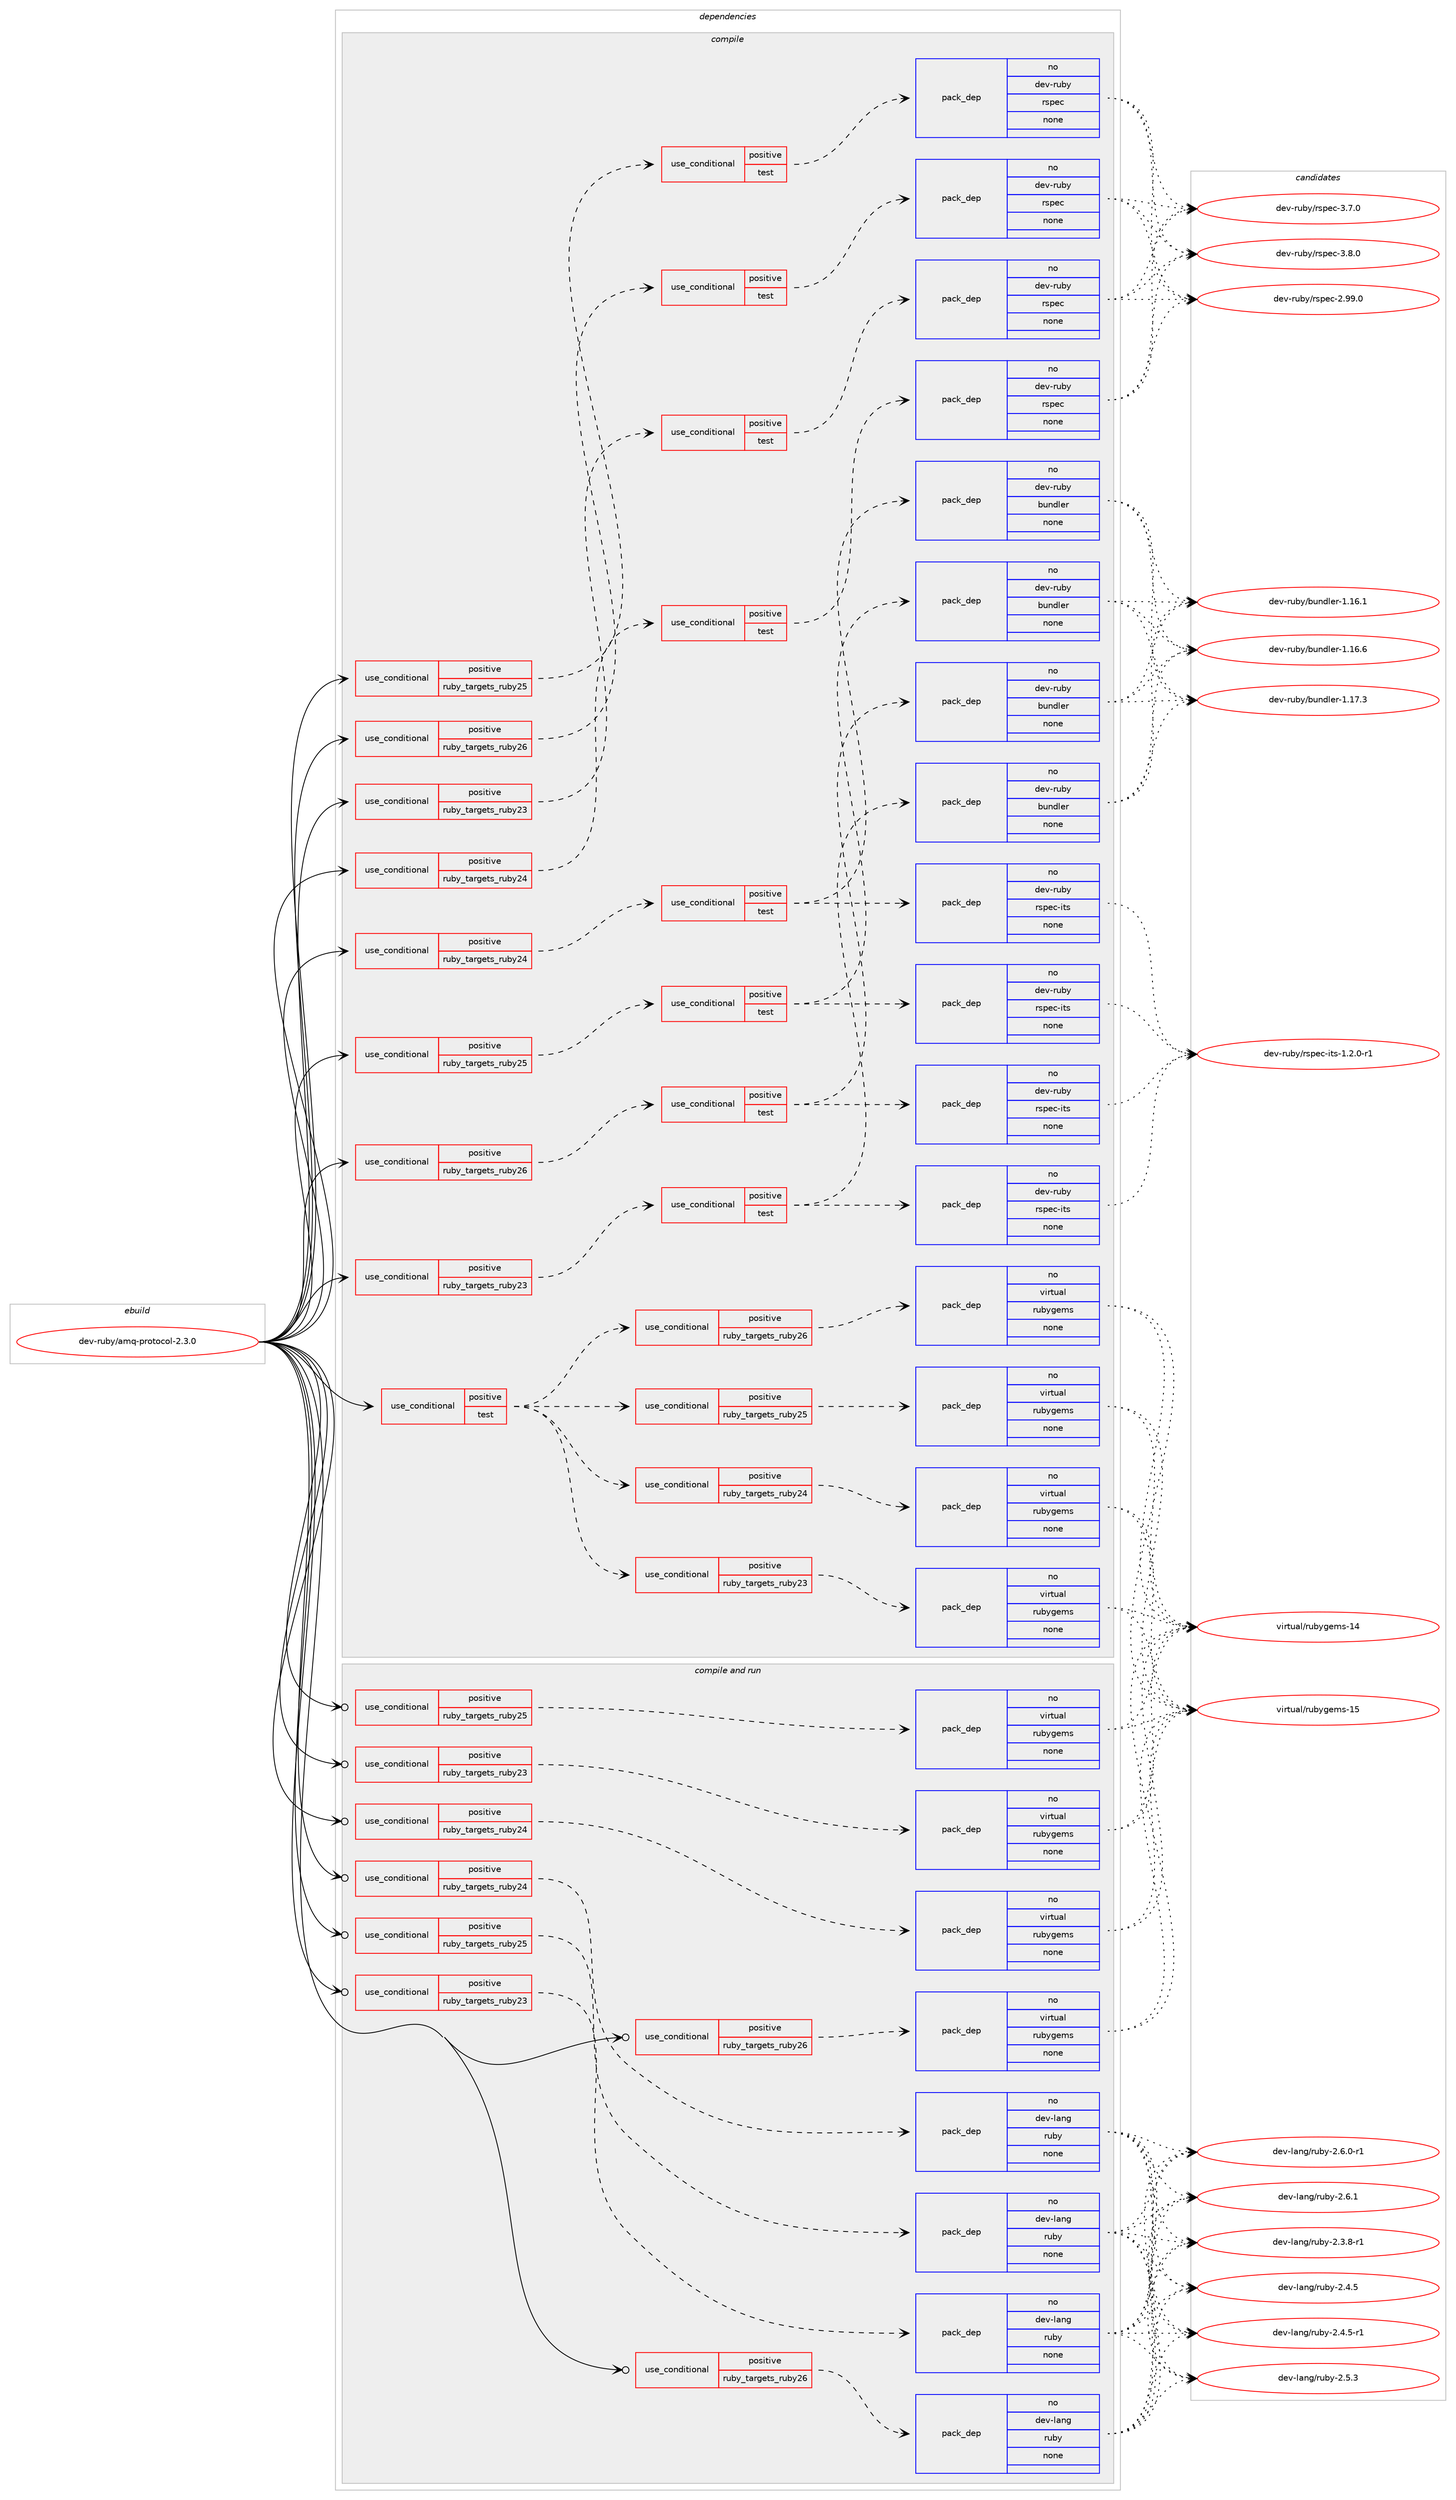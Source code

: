 digraph prolog {

# *************
# Graph options
# *************

newrank=true;
concentrate=true;
compound=true;
graph [rankdir=LR,fontname=Helvetica,fontsize=10,ranksep=1.5];#, ranksep=2.5, nodesep=0.2];
edge  [arrowhead=vee];
node  [fontname=Helvetica,fontsize=10];

# **********
# The ebuild
# **********

subgraph cluster_leftcol {
color=gray;
rank=same;
label=<<i>ebuild</i>>;
id [label="dev-ruby/amq-protocol-2.3.0", color=red, width=4, href="../dev-ruby/amq-protocol-2.3.0.svg"];
}

# ****************
# The dependencies
# ****************

subgraph cluster_midcol {
color=gray;
label=<<i>dependencies</i>>;
subgraph cluster_compile {
fillcolor="#eeeeee";
style=filled;
label=<<i>compile</i>>;
subgraph cond393280 {
dependency1480855 [label=<<TABLE BORDER="0" CELLBORDER="1" CELLSPACING="0" CELLPADDING="4"><TR><TD ROWSPAN="3" CELLPADDING="10">use_conditional</TD></TR><TR><TD>positive</TD></TR><TR><TD>ruby_targets_ruby23</TD></TR></TABLE>>, shape=none, color=red];
subgraph cond393281 {
dependency1480856 [label=<<TABLE BORDER="0" CELLBORDER="1" CELLSPACING="0" CELLPADDING="4"><TR><TD ROWSPAN="3" CELLPADDING="10">use_conditional</TD></TR><TR><TD>positive</TD></TR><TR><TD>test</TD></TR></TABLE>>, shape=none, color=red];
subgraph pack1064149 {
dependency1480857 [label=<<TABLE BORDER="0" CELLBORDER="1" CELLSPACING="0" CELLPADDING="4" WIDTH="220"><TR><TD ROWSPAN="6" CELLPADDING="30">pack_dep</TD></TR><TR><TD WIDTH="110">no</TD></TR><TR><TD>dev-ruby</TD></TR><TR><TD>bundler</TD></TR><TR><TD>none</TD></TR><TR><TD></TD></TR></TABLE>>, shape=none, color=blue];
}
dependency1480856:e -> dependency1480857:w [weight=20,style="dashed",arrowhead="vee"];
subgraph pack1064150 {
dependency1480858 [label=<<TABLE BORDER="0" CELLBORDER="1" CELLSPACING="0" CELLPADDING="4" WIDTH="220"><TR><TD ROWSPAN="6" CELLPADDING="30">pack_dep</TD></TR><TR><TD WIDTH="110">no</TD></TR><TR><TD>dev-ruby</TD></TR><TR><TD>rspec-its</TD></TR><TR><TD>none</TD></TR><TR><TD></TD></TR></TABLE>>, shape=none, color=blue];
}
dependency1480856:e -> dependency1480858:w [weight=20,style="dashed",arrowhead="vee"];
}
dependency1480855:e -> dependency1480856:w [weight=20,style="dashed",arrowhead="vee"];
}
id:e -> dependency1480855:w [weight=20,style="solid",arrowhead="vee"];
subgraph cond393282 {
dependency1480859 [label=<<TABLE BORDER="0" CELLBORDER="1" CELLSPACING="0" CELLPADDING="4"><TR><TD ROWSPAN="3" CELLPADDING="10">use_conditional</TD></TR><TR><TD>positive</TD></TR><TR><TD>ruby_targets_ruby23</TD></TR></TABLE>>, shape=none, color=red];
subgraph cond393283 {
dependency1480860 [label=<<TABLE BORDER="0" CELLBORDER="1" CELLSPACING="0" CELLPADDING="4"><TR><TD ROWSPAN="3" CELLPADDING="10">use_conditional</TD></TR><TR><TD>positive</TD></TR><TR><TD>test</TD></TR></TABLE>>, shape=none, color=red];
subgraph pack1064151 {
dependency1480861 [label=<<TABLE BORDER="0" CELLBORDER="1" CELLSPACING="0" CELLPADDING="4" WIDTH="220"><TR><TD ROWSPAN="6" CELLPADDING="30">pack_dep</TD></TR><TR><TD WIDTH="110">no</TD></TR><TR><TD>dev-ruby</TD></TR><TR><TD>rspec</TD></TR><TR><TD>none</TD></TR><TR><TD></TD></TR></TABLE>>, shape=none, color=blue];
}
dependency1480860:e -> dependency1480861:w [weight=20,style="dashed",arrowhead="vee"];
}
dependency1480859:e -> dependency1480860:w [weight=20,style="dashed",arrowhead="vee"];
}
id:e -> dependency1480859:w [weight=20,style="solid",arrowhead="vee"];
subgraph cond393284 {
dependency1480862 [label=<<TABLE BORDER="0" CELLBORDER="1" CELLSPACING="0" CELLPADDING="4"><TR><TD ROWSPAN="3" CELLPADDING="10">use_conditional</TD></TR><TR><TD>positive</TD></TR><TR><TD>ruby_targets_ruby24</TD></TR></TABLE>>, shape=none, color=red];
subgraph cond393285 {
dependency1480863 [label=<<TABLE BORDER="0" CELLBORDER="1" CELLSPACING="0" CELLPADDING="4"><TR><TD ROWSPAN="3" CELLPADDING="10">use_conditional</TD></TR><TR><TD>positive</TD></TR><TR><TD>test</TD></TR></TABLE>>, shape=none, color=red];
subgraph pack1064152 {
dependency1480864 [label=<<TABLE BORDER="0" CELLBORDER="1" CELLSPACING="0" CELLPADDING="4" WIDTH="220"><TR><TD ROWSPAN="6" CELLPADDING="30">pack_dep</TD></TR><TR><TD WIDTH="110">no</TD></TR><TR><TD>dev-ruby</TD></TR><TR><TD>bundler</TD></TR><TR><TD>none</TD></TR><TR><TD></TD></TR></TABLE>>, shape=none, color=blue];
}
dependency1480863:e -> dependency1480864:w [weight=20,style="dashed",arrowhead="vee"];
subgraph pack1064153 {
dependency1480865 [label=<<TABLE BORDER="0" CELLBORDER="1" CELLSPACING="0" CELLPADDING="4" WIDTH="220"><TR><TD ROWSPAN="6" CELLPADDING="30">pack_dep</TD></TR><TR><TD WIDTH="110">no</TD></TR><TR><TD>dev-ruby</TD></TR><TR><TD>rspec-its</TD></TR><TR><TD>none</TD></TR><TR><TD></TD></TR></TABLE>>, shape=none, color=blue];
}
dependency1480863:e -> dependency1480865:w [weight=20,style="dashed",arrowhead="vee"];
}
dependency1480862:e -> dependency1480863:w [weight=20,style="dashed",arrowhead="vee"];
}
id:e -> dependency1480862:w [weight=20,style="solid",arrowhead="vee"];
subgraph cond393286 {
dependency1480866 [label=<<TABLE BORDER="0" CELLBORDER="1" CELLSPACING="0" CELLPADDING="4"><TR><TD ROWSPAN="3" CELLPADDING="10">use_conditional</TD></TR><TR><TD>positive</TD></TR><TR><TD>ruby_targets_ruby24</TD></TR></TABLE>>, shape=none, color=red];
subgraph cond393287 {
dependency1480867 [label=<<TABLE BORDER="0" CELLBORDER="1" CELLSPACING="0" CELLPADDING="4"><TR><TD ROWSPAN="3" CELLPADDING="10">use_conditional</TD></TR><TR><TD>positive</TD></TR><TR><TD>test</TD></TR></TABLE>>, shape=none, color=red];
subgraph pack1064154 {
dependency1480868 [label=<<TABLE BORDER="0" CELLBORDER="1" CELLSPACING="0" CELLPADDING="4" WIDTH="220"><TR><TD ROWSPAN="6" CELLPADDING="30">pack_dep</TD></TR><TR><TD WIDTH="110">no</TD></TR><TR><TD>dev-ruby</TD></TR><TR><TD>rspec</TD></TR><TR><TD>none</TD></TR><TR><TD></TD></TR></TABLE>>, shape=none, color=blue];
}
dependency1480867:e -> dependency1480868:w [weight=20,style="dashed",arrowhead="vee"];
}
dependency1480866:e -> dependency1480867:w [weight=20,style="dashed",arrowhead="vee"];
}
id:e -> dependency1480866:w [weight=20,style="solid",arrowhead="vee"];
subgraph cond393288 {
dependency1480869 [label=<<TABLE BORDER="0" CELLBORDER="1" CELLSPACING="0" CELLPADDING="4"><TR><TD ROWSPAN="3" CELLPADDING="10">use_conditional</TD></TR><TR><TD>positive</TD></TR><TR><TD>ruby_targets_ruby25</TD></TR></TABLE>>, shape=none, color=red];
subgraph cond393289 {
dependency1480870 [label=<<TABLE BORDER="0" CELLBORDER="1" CELLSPACING="0" CELLPADDING="4"><TR><TD ROWSPAN="3" CELLPADDING="10">use_conditional</TD></TR><TR><TD>positive</TD></TR><TR><TD>test</TD></TR></TABLE>>, shape=none, color=red];
subgraph pack1064155 {
dependency1480871 [label=<<TABLE BORDER="0" CELLBORDER="1" CELLSPACING="0" CELLPADDING="4" WIDTH="220"><TR><TD ROWSPAN="6" CELLPADDING="30">pack_dep</TD></TR><TR><TD WIDTH="110">no</TD></TR><TR><TD>dev-ruby</TD></TR><TR><TD>bundler</TD></TR><TR><TD>none</TD></TR><TR><TD></TD></TR></TABLE>>, shape=none, color=blue];
}
dependency1480870:e -> dependency1480871:w [weight=20,style="dashed",arrowhead="vee"];
subgraph pack1064156 {
dependency1480872 [label=<<TABLE BORDER="0" CELLBORDER="1" CELLSPACING="0" CELLPADDING="4" WIDTH="220"><TR><TD ROWSPAN="6" CELLPADDING="30">pack_dep</TD></TR><TR><TD WIDTH="110">no</TD></TR><TR><TD>dev-ruby</TD></TR><TR><TD>rspec-its</TD></TR><TR><TD>none</TD></TR><TR><TD></TD></TR></TABLE>>, shape=none, color=blue];
}
dependency1480870:e -> dependency1480872:w [weight=20,style="dashed",arrowhead="vee"];
}
dependency1480869:e -> dependency1480870:w [weight=20,style="dashed",arrowhead="vee"];
}
id:e -> dependency1480869:w [weight=20,style="solid",arrowhead="vee"];
subgraph cond393290 {
dependency1480873 [label=<<TABLE BORDER="0" CELLBORDER="1" CELLSPACING="0" CELLPADDING="4"><TR><TD ROWSPAN="3" CELLPADDING="10">use_conditional</TD></TR><TR><TD>positive</TD></TR><TR><TD>ruby_targets_ruby25</TD></TR></TABLE>>, shape=none, color=red];
subgraph cond393291 {
dependency1480874 [label=<<TABLE BORDER="0" CELLBORDER="1" CELLSPACING="0" CELLPADDING="4"><TR><TD ROWSPAN="3" CELLPADDING="10">use_conditional</TD></TR><TR><TD>positive</TD></TR><TR><TD>test</TD></TR></TABLE>>, shape=none, color=red];
subgraph pack1064157 {
dependency1480875 [label=<<TABLE BORDER="0" CELLBORDER="1" CELLSPACING="0" CELLPADDING="4" WIDTH="220"><TR><TD ROWSPAN="6" CELLPADDING="30">pack_dep</TD></TR><TR><TD WIDTH="110">no</TD></TR><TR><TD>dev-ruby</TD></TR><TR><TD>rspec</TD></TR><TR><TD>none</TD></TR><TR><TD></TD></TR></TABLE>>, shape=none, color=blue];
}
dependency1480874:e -> dependency1480875:w [weight=20,style="dashed",arrowhead="vee"];
}
dependency1480873:e -> dependency1480874:w [weight=20,style="dashed",arrowhead="vee"];
}
id:e -> dependency1480873:w [weight=20,style="solid",arrowhead="vee"];
subgraph cond393292 {
dependency1480876 [label=<<TABLE BORDER="0" CELLBORDER="1" CELLSPACING="0" CELLPADDING="4"><TR><TD ROWSPAN="3" CELLPADDING="10">use_conditional</TD></TR><TR><TD>positive</TD></TR><TR><TD>ruby_targets_ruby26</TD></TR></TABLE>>, shape=none, color=red];
subgraph cond393293 {
dependency1480877 [label=<<TABLE BORDER="0" CELLBORDER="1" CELLSPACING="0" CELLPADDING="4"><TR><TD ROWSPAN="3" CELLPADDING="10">use_conditional</TD></TR><TR><TD>positive</TD></TR><TR><TD>test</TD></TR></TABLE>>, shape=none, color=red];
subgraph pack1064158 {
dependency1480878 [label=<<TABLE BORDER="0" CELLBORDER="1" CELLSPACING="0" CELLPADDING="4" WIDTH="220"><TR><TD ROWSPAN="6" CELLPADDING="30">pack_dep</TD></TR><TR><TD WIDTH="110">no</TD></TR><TR><TD>dev-ruby</TD></TR><TR><TD>bundler</TD></TR><TR><TD>none</TD></TR><TR><TD></TD></TR></TABLE>>, shape=none, color=blue];
}
dependency1480877:e -> dependency1480878:w [weight=20,style="dashed",arrowhead="vee"];
subgraph pack1064159 {
dependency1480879 [label=<<TABLE BORDER="0" CELLBORDER="1" CELLSPACING="0" CELLPADDING="4" WIDTH="220"><TR><TD ROWSPAN="6" CELLPADDING="30">pack_dep</TD></TR><TR><TD WIDTH="110">no</TD></TR><TR><TD>dev-ruby</TD></TR><TR><TD>rspec-its</TD></TR><TR><TD>none</TD></TR><TR><TD></TD></TR></TABLE>>, shape=none, color=blue];
}
dependency1480877:e -> dependency1480879:w [weight=20,style="dashed",arrowhead="vee"];
}
dependency1480876:e -> dependency1480877:w [weight=20,style="dashed",arrowhead="vee"];
}
id:e -> dependency1480876:w [weight=20,style="solid",arrowhead="vee"];
subgraph cond393294 {
dependency1480880 [label=<<TABLE BORDER="0" CELLBORDER="1" CELLSPACING="0" CELLPADDING="4"><TR><TD ROWSPAN="3" CELLPADDING="10">use_conditional</TD></TR><TR><TD>positive</TD></TR><TR><TD>ruby_targets_ruby26</TD></TR></TABLE>>, shape=none, color=red];
subgraph cond393295 {
dependency1480881 [label=<<TABLE BORDER="0" CELLBORDER="1" CELLSPACING="0" CELLPADDING="4"><TR><TD ROWSPAN="3" CELLPADDING="10">use_conditional</TD></TR><TR><TD>positive</TD></TR><TR><TD>test</TD></TR></TABLE>>, shape=none, color=red];
subgraph pack1064160 {
dependency1480882 [label=<<TABLE BORDER="0" CELLBORDER="1" CELLSPACING="0" CELLPADDING="4" WIDTH="220"><TR><TD ROWSPAN="6" CELLPADDING="30">pack_dep</TD></TR><TR><TD WIDTH="110">no</TD></TR><TR><TD>dev-ruby</TD></TR><TR><TD>rspec</TD></TR><TR><TD>none</TD></TR><TR><TD></TD></TR></TABLE>>, shape=none, color=blue];
}
dependency1480881:e -> dependency1480882:w [weight=20,style="dashed",arrowhead="vee"];
}
dependency1480880:e -> dependency1480881:w [weight=20,style="dashed",arrowhead="vee"];
}
id:e -> dependency1480880:w [weight=20,style="solid",arrowhead="vee"];
subgraph cond393296 {
dependency1480883 [label=<<TABLE BORDER="0" CELLBORDER="1" CELLSPACING="0" CELLPADDING="4"><TR><TD ROWSPAN="3" CELLPADDING="10">use_conditional</TD></TR><TR><TD>positive</TD></TR><TR><TD>test</TD></TR></TABLE>>, shape=none, color=red];
subgraph cond393297 {
dependency1480884 [label=<<TABLE BORDER="0" CELLBORDER="1" CELLSPACING="0" CELLPADDING="4"><TR><TD ROWSPAN="3" CELLPADDING="10">use_conditional</TD></TR><TR><TD>positive</TD></TR><TR><TD>ruby_targets_ruby23</TD></TR></TABLE>>, shape=none, color=red];
subgraph pack1064161 {
dependency1480885 [label=<<TABLE BORDER="0" CELLBORDER="1" CELLSPACING="0" CELLPADDING="4" WIDTH="220"><TR><TD ROWSPAN="6" CELLPADDING="30">pack_dep</TD></TR><TR><TD WIDTH="110">no</TD></TR><TR><TD>virtual</TD></TR><TR><TD>rubygems</TD></TR><TR><TD>none</TD></TR><TR><TD></TD></TR></TABLE>>, shape=none, color=blue];
}
dependency1480884:e -> dependency1480885:w [weight=20,style="dashed",arrowhead="vee"];
}
dependency1480883:e -> dependency1480884:w [weight=20,style="dashed",arrowhead="vee"];
subgraph cond393298 {
dependency1480886 [label=<<TABLE BORDER="0" CELLBORDER="1" CELLSPACING="0" CELLPADDING="4"><TR><TD ROWSPAN="3" CELLPADDING="10">use_conditional</TD></TR><TR><TD>positive</TD></TR><TR><TD>ruby_targets_ruby24</TD></TR></TABLE>>, shape=none, color=red];
subgraph pack1064162 {
dependency1480887 [label=<<TABLE BORDER="0" CELLBORDER="1" CELLSPACING="0" CELLPADDING="4" WIDTH="220"><TR><TD ROWSPAN="6" CELLPADDING="30">pack_dep</TD></TR><TR><TD WIDTH="110">no</TD></TR><TR><TD>virtual</TD></TR><TR><TD>rubygems</TD></TR><TR><TD>none</TD></TR><TR><TD></TD></TR></TABLE>>, shape=none, color=blue];
}
dependency1480886:e -> dependency1480887:w [weight=20,style="dashed",arrowhead="vee"];
}
dependency1480883:e -> dependency1480886:w [weight=20,style="dashed",arrowhead="vee"];
subgraph cond393299 {
dependency1480888 [label=<<TABLE BORDER="0" CELLBORDER="1" CELLSPACING="0" CELLPADDING="4"><TR><TD ROWSPAN="3" CELLPADDING="10">use_conditional</TD></TR><TR><TD>positive</TD></TR><TR><TD>ruby_targets_ruby25</TD></TR></TABLE>>, shape=none, color=red];
subgraph pack1064163 {
dependency1480889 [label=<<TABLE BORDER="0" CELLBORDER="1" CELLSPACING="0" CELLPADDING="4" WIDTH="220"><TR><TD ROWSPAN="6" CELLPADDING="30">pack_dep</TD></TR><TR><TD WIDTH="110">no</TD></TR><TR><TD>virtual</TD></TR><TR><TD>rubygems</TD></TR><TR><TD>none</TD></TR><TR><TD></TD></TR></TABLE>>, shape=none, color=blue];
}
dependency1480888:e -> dependency1480889:w [weight=20,style="dashed",arrowhead="vee"];
}
dependency1480883:e -> dependency1480888:w [weight=20,style="dashed",arrowhead="vee"];
subgraph cond393300 {
dependency1480890 [label=<<TABLE BORDER="0" CELLBORDER="1" CELLSPACING="0" CELLPADDING="4"><TR><TD ROWSPAN="3" CELLPADDING="10">use_conditional</TD></TR><TR><TD>positive</TD></TR><TR><TD>ruby_targets_ruby26</TD></TR></TABLE>>, shape=none, color=red];
subgraph pack1064164 {
dependency1480891 [label=<<TABLE BORDER="0" CELLBORDER="1" CELLSPACING="0" CELLPADDING="4" WIDTH="220"><TR><TD ROWSPAN="6" CELLPADDING="30">pack_dep</TD></TR><TR><TD WIDTH="110">no</TD></TR><TR><TD>virtual</TD></TR><TR><TD>rubygems</TD></TR><TR><TD>none</TD></TR><TR><TD></TD></TR></TABLE>>, shape=none, color=blue];
}
dependency1480890:e -> dependency1480891:w [weight=20,style="dashed",arrowhead="vee"];
}
dependency1480883:e -> dependency1480890:w [weight=20,style="dashed",arrowhead="vee"];
}
id:e -> dependency1480883:w [weight=20,style="solid",arrowhead="vee"];
}
subgraph cluster_compileandrun {
fillcolor="#eeeeee";
style=filled;
label=<<i>compile and run</i>>;
subgraph cond393301 {
dependency1480892 [label=<<TABLE BORDER="0" CELLBORDER="1" CELLSPACING="0" CELLPADDING="4"><TR><TD ROWSPAN="3" CELLPADDING="10">use_conditional</TD></TR><TR><TD>positive</TD></TR><TR><TD>ruby_targets_ruby23</TD></TR></TABLE>>, shape=none, color=red];
subgraph pack1064165 {
dependency1480893 [label=<<TABLE BORDER="0" CELLBORDER="1" CELLSPACING="0" CELLPADDING="4" WIDTH="220"><TR><TD ROWSPAN="6" CELLPADDING="30">pack_dep</TD></TR><TR><TD WIDTH="110">no</TD></TR><TR><TD>dev-lang</TD></TR><TR><TD>ruby</TD></TR><TR><TD>none</TD></TR><TR><TD></TD></TR></TABLE>>, shape=none, color=blue];
}
dependency1480892:e -> dependency1480893:w [weight=20,style="dashed",arrowhead="vee"];
}
id:e -> dependency1480892:w [weight=20,style="solid",arrowhead="odotvee"];
subgraph cond393302 {
dependency1480894 [label=<<TABLE BORDER="0" CELLBORDER="1" CELLSPACING="0" CELLPADDING="4"><TR><TD ROWSPAN="3" CELLPADDING="10">use_conditional</TD></TR><TR><TD>positive</TD></TR><TR><TD>ruby_targets_ruby23</TD></TR></TABLE>>, shape=none, color=red];
subgraph pack1064166 {
dependency1480895 [label=<<TABLE BORDER="0" CELLBORDER="1" CELLSPACING="0" CELLPADDING="4" WIDTH="220"><TR><TD ROWSPAN="6" CELLPADDING="30">pack_dep</TD></TR><TR><TD WIDTH="110">no</TD></TR><TR><TD>virtual</TD></TR><TR><TD>rubygems</TD></TR><TR><TD>none</TD></TR><TR><TD></TD></TR></TABLE>>, shape=none, color=blue];
}
dependency1480894:e -> dependency1480895:w [weight=20,style="dashed",arrowhead="vee"];
}
id:e -> dependency1480894:w [weight=20,style="solid",arrowhead="odotvee"];
subgraph cond393303 {
dependency1480896 [label=<<TABLE BORDER="0" CELLBORDER="1" CELLSPACING="0" CELLPADDING="4"><TR><TD ROWSPAN="3" CELLPADDING="10">use_conditional</TD></TR><TR><TD>positive</TD></TR><TR><TD>ruby_targets_ruby24</TD></TR></TABLE>>, shape=none, color=red];
subgraph pack1064167 {
dependency1480897 [label=<<TABLE BORDER="0" CELLBORDER="1" CELLSPACING="0" CELLPADDING="4" WIDTH="220"><TR><TD ROWSPAN="6" CELLPADDING="30">pack_dep</TD></TR><TR><TD WIDTH="110">no</TD></TR><TR><TD>dev-lang</TD></TR><TR><TD>ruby</TD></TR><TR><TD>none</TD></TR><TR><TD></TD></TR></TABLE>>, shape=none, color=blue];
}
dependency1480896:e -> dependency1480897:w [weight=20,style="dashed",arrowhead="vee"];
}
id:e -> dependency1480896:w [weight=20,style="solid",arrowhead="odotvee"];
subgraph cond393304 {
dependency1480898 [label=<<TABLE BORDER="0" CELLBORDER="1" CELLSPACING="0" CELLPADDING="4"><TR><TD ROWSPAN="3" CELLPADDING="10">use_conditional</TD></TR><TR><TD>positive</TD></TR><TR><TD>ruby_targets_ruby24</TD></TR></TABLE>>, shape=none, color=red];
subgraph pack1064168 {
dependency1480899 [label=<<TABLE BORDER="0" CELLBORDER="1" CELLSPACING="0" CELLPADDING="4" WIDTH="220"><TR><TD ROWSPAN="6" CELLPADDING="30">pack_dep</TD></TR><TR><TD WIDTH="110">no</TD></TR><TR><TD>virtual</TD></TR><TR><TD>rubygems</TD></TR><TR><TD>none</TD></TR><TR><TD></TD></TR></TABLE>>, shape=none, color=blue];
}
dependency1480898:e -> dependency1480899:w [weight=20,style="dashed",arrowhead="vee"];
}
id:e -> dependency1480898:w [weight=20,style="solid",arrowhead="odotvee"];
subgraph cond393305 {
dependency1480900 [label=<<TABLE BORDER="0" CELLBORDER="1" CELLSPACING="0" CELLPADDING="4"><TR><TD ROWSPAN="3" CELLPADDING="10">use_conditional</TD></TR><TR><TD>positive</TD></TR><TR><TD>ruby_targets_ruby25</TD></TR></TABLE>>, shape=none, color=red];
subgraph pack1064169 {
dependency1480901 [label=<<TABLE BORDER="0" CELLBORDER="1" CELLSPACING="0" CELLPADDING="4" WIDTH="220"><TR><TD ROWSPAN="6" CELLPADDING="30">pack_dep</TD></TR><TR><TD WIDTH="110">no</TD></TR><TR><TD>dev-lang</TD></TR><TR><TD>ruby</TD></TR><TR><TD>none</TD></TR><TR><TD></TD></TR></TABLE>>, shape=none, color=blue];
}
dependency1480900:e -> dependency1480901:w [weight=20,style="dashed",arrowhead="vee"];
}
id:e -> dependency1480900:w [weight=20,style="solid",arrowhead="odotvee"];
subgraph cond393306 {
dependency1480902 [label=<<TABLE BORDER="0" CELLBORDER="1" CELLSPACING="0" CELLPADDING="4"><TR><TD ROWSPAN="3" CELLPADDING="10">use_conditional</TD></TR><TR><TD>positive</TD></TR><TR><TD>ruby_targets_ruby25</TD></TR></TABLE>>, shape=none, color=red];
subgraph pack1064170 {
dependency1480903 [label=<<TABLE BORDER="0" CELLBORDER="1" CELLSPACING="0" CELLPADDING="4" WIDTH="220"><TR><TD ROWSPAN="6" CELLPADDING="30">pack_dep</TD></TR><TR><TD WIDTH="110">no</TD></TR><TR><TD>virtual</TD></TR><TR><TD>rubygems</TD></TR><TR><TD>none</TD></TR><TR><TD></TD></TR></TABLE>>, shape=none, color=blue];
}
dependency1480902:e -> dependency1480903:w [weight=20,style="dashed",arrowhead="vee"];
}
id:e -> dependency1480902:w [weight=20,style="solid",arrowhead="odotvee"];
subgraph cond393307 {
dependency1480904 [label=<<TABLE BORDER="0" CELLBORDER="1" CELLSPACING="0" CELLPADDING="4"><TR><TD ROWSPAN="3" CELLPADDING="10">use_conditional</TD></TR><TR><TD>positive</TD></TR><TR><TD>ruby_targets_ruby26</TD></TR></TABLE>>, shape=none, color=red];
subgraph pack1064171 {
dependency1480905 [label=<<TABLE BORDER="0" CELLBORDER="1" CELLSPACING="0" CELLPADDING="4" WIDTH="220"><TR><TD ROWSPAN="6" CELLPADDING="30">pack_dep</TD></TR><TR><TD WIDTH="110">no</TD></TR><TR><TD>dev-lang</TD></TR><TR><TD>ruby</TD></TR><TR><TD>none</TD></TR><TR><TD></TD></TR></TABLE>>, shape=none, color=blue];
}
dependency1480904:e -> dependency1480905:w [weight=20,style="dashed",arrowhead="vee"];
}
id:e -> dependency1480904:w [weight=20,style="solid",arrowhead="odotvee"];
subgraph cond393308 {
dependency1480906 [label=<<TABLE BORDER="0" CELLBORDER="1" CELLSPACING="0" CELLPADDING="4"><TR><TD ROWSPAN="3" CELLPADDING="10">use_conditional</TD></TR><TR><TD>positive</TD></TR><TR><TD>ruby_targets_ruby26</TD></TR></TABLE>>, shape=none, color=red];
subgraph pack1064172 {
dependency1480907 [label=<<TABLE BORDER="0" CELLBORDER="1" CELLSPACING="0" CELLPADDING="4" WIDTH="220"><TR><TD ROWSPAN="6" CELLPADDING="30">pack_dep</TD></TR><TR><TD WIDTH="110">no</TD></TR><TR><TD>virtual</TD></TR><TR><TD>rubygems</TD></TR><TR><TD>none</TD></TR><TR><TD></TD></TR></TABLE>>, shape=none, color=blue];
}
dependency1480906:e -> dependency1480907:w [weight=20,style="dashed",arrowhead="vee"];
}
id:e -> dependency1480906:w [weight=20,style="solid",arrowhead="odotvee"];
}
subgraph cluster_run {
fillcolor="#eeeeee";
style=filled;
label=<<i>run</i>>;
}
}

# **************
# The candidates
# **************

subgraph cluster_choices {
rank=same;
color=gray;
label=<<i>candidates</i>>;

subgraph choice1064149 {
color=black;
nodesep=1;
choice1001011184511411798121479811711010010810111445494649544649 [label="dev-ruby/bundler-1.16.1", color=red, width=4,href="../dev-ruby/bundler-1.16.1.svg"];
choice1001011184511411798121479811711010010810111445494649544654 [label="dev-ruby/bundler-1.16.6", color=red, width=4,href="../dev-ruby/bundler-1.16.6.svg"];
choice1001011184511411798121479811711010010810111445494649554651 [label="dev-ruby/bundler-1.17.3", color=red, width=4,href="../dev-ruby/bundler-1.17.3.svg"];
dependency1480857:e -> choice1001011184511411798121479811711010010810111445494649544649:w [style=dotted,weight="100"];
dependency1480857:e -> choice1001011184511411798121479811711010010810111445494649544654:w [style=dotted,weight="100"];
dependency1480857:e -> choice1001011184511411798121479811711010010810111445494649554651:w [style=dotted,weight="100"];
}
subgraph choice1064150 {
color=black;
nodesep=1;
choice10010111845114117981214711411511210199451051161154549465046484511449 [label="dev-ruby/rspec-its-1.2.0-r1", color=red, width=4,href="../dev-ruby/rspec-its-1.2.0-r1.svg"];
dependency1480858:e -> choice10010111845114117981214711411511210199451051161154549465046484511449:w [style=dotted,weight="100"];
}
subgraph choice1064151 {
color=black;
nodesep=1;
choice1001011184511411798121471141151121019945504657574648 [label="dev-ruby/rspec-2.99.0", color=red, width=4,href="../dev-ruby/rspec-2.99.0.svg"];
choice10010111845114117981214711411511210199455146554648 [label="dev-ruby/rspec-3.7.0", color=red, width=4,href="../dev-ruby/rspec-3.7.0.svg"];
choice10010111845114117981214711411511210199455146564648 [label="dev-ruby/rspec-3.8.0", color=red, width=4,href="../dev-ruby/rspec-3.8.0.svg"];
dependency1480861:e -> choice1001011184511411798121471141151121019945504657574648:w [style=dotted,weight="100"];
dependency1480861:e -> choice10010111845114117981214711411511210199455146554648:w [style=dotted,weight="100"];
dependency1480861:e -> choice10010111845114117981214711411511210199455146564648:w [style=dotted,weight="100"];
}
subgraph choice1064152 {
color=black;
nodesep=1;
choice1001011184511411798121479811711010010810111445494649544649 [label="dev-ruby/bundler-1.16.1", color=red, width=4,href="../dev-ruby/bundler-1.16.1.svg"];
choice1001011184511411798121479811711010010810111445494649544654 [label="dev-ruby/bundler-1.16.6", color=red, width=4,href="../dev-ruby/bundler-1.16.6.svg"];
choice1001011184511411798121479811711010010810111445494649554651 [label="dev-ruby/bundler-1.17.3", color=red, width=4,href="../dev-ruby/bundler-1.17.3.svg"];
dependency1480864:e -> choice1001011184511411798121479811711010010810111445494649544649:w [style=dotted,weight="100"];
dependency1480864:e -> choice1001011184511411798121479811711010010810111445494649544654:w [style=dotted,weight="100"];
dependency1480864:e -> choice1001011184511411798121479811711010010810111445494649554651:w [style=dotted,weight="100"];
}
subgraph choice1064153 {
color=black;
nodesep=1;
choice10010111845114117981214711411511210199451051161154549465046484511449 [label="dev-ruby/rspec-its-1.2.0-r1", color=red, width=4,href="../dev-ruby/rspec-its-1.2.0-r1.svg"];
dependency1480865:e -> choice10010111845114117981214711411511210199451051161154549465046484511449:w [style=dotted,weight="100"];
}
subgraph choice1064154 {
color=black;
nodesep=1;
choice1001011184511411798121471141151121019945504657574648 [label="dev-ruby/rspec-2.99.0", color=red, width=4,href="../dev-ruby/rspec-2.99.0.svg"];
choice10010111845114117981214711411511210199455146554648 [label="dev-ruby/rspec-3.7.0", color=red, width=4,href="../dev-ruby/rspec-3.7.0.svg"];
choice10010111845114117981214711411511210199455146564648 [label="dev-ruby/rspec-3.8.0", color=red, width=4,href="../dev-ruby/rspec-3.8.0.svg"];
dependency1480868:e -> choice1001011184511411798121471141151121019945504657574648:w [style=dotted,weight="100"];
dependency1480868:e -> choice10010111845114117981214711411511210199455146554648:w [style=dotted,weight="100"];
dependency1480868:e -> choice10010111845114117981214711411511210199455146564648:w [style=dotted,weight="100"];
}
subgraph choice1064155 {
color=black;
nodesep=1;
choice1001011184511411798121479811711010010810111445494649544649 [label="dev-ruby/bundler-1.16.1", color=red, width=4,href="../dev-ruby/bundler-1.16.1.svg"];
choice1001011184511411798121479811711010010810111445494649544654 [label="dev-ruby/bundler-1.16.6", color=red, width=4,href="../dev-ruby/bundler-1.16.6.svg"];
choice1001011184511411798121479811711010010810111445494649554651 [label="dev-ruby/bundler-1.17.3", color=red, width=4,href="../dev-ruby/bundler-1.17.3.svg"];
dependency1480871:e -> choice1001011184511411798121479811711010010810111445494649544649:w [style=dotted,weight="100"];
dependency1480871:e -> choice1001011184511411798121479811711010010810111445494649544654:w [style=dotted,weight="100"];
dependency1480871:e -> choice1001011184511411798121479811711010010810111445494649554651:w [style=dotted,weight="100"];
}
subgraph choice1064156 {
color=black;
nodesep=1;
choice10010111845114117981214711411511210199451051161154549465046484511449 [label="dev-ruby/rspec-its-1.2.0-r1", color=red, width=4,href="../dev-ruby/rspec-its-1.2.0-r1.svg"];
dependency1480872:e -> choice10010111845114117981214711411511210199451051161154549465046484511449:w [style=dotted,weight="100"];
}
subgraph choice1064157 {
color=black;
nodesep=1;
choice1001011184511411798121471141151121019945504657574648 [label="dev-ruby/rspec-2.99.0", color=red, width=4,href="../dev-ruby/rspec-2.99.0.svg"];
choice10010111845114117981214711411511210199455146554648 [label="dev-ruby/rspec-3.7.0", color=red, width=4,href="../dev-ruby/rspec-3.7.0.svg"];
choice10010111845114117981214711411511210199455146564648 [label="dev-ruby/rspec-3.8.0", color=red, width=4,href="../dev-ruby/rspec-3.8.0.svg"];
dependency1480875:e -> choice1001011184511411798121471141151121019945504657574648:w [style=dotted,weight="100"];
dependency1480875:e -> choice10010111845114117981214711411511210199455146554648:w [style=dotted,weight="100"];
dependency1480875:e -> choice10010111845114117981214711411511210199455146564648:w [style=dotted,weight="100"];
}
subgraph choice1064158 {
color=black;
nodesep=1;
choice1001011184511411798121479811711010010810111445494649544649 [label="dev-ruby/bundler-1.16.1", color=red, width=4,href="../dev-ruby/bundler-1.16.1.svg"];
choice1001011184511411798121479811711010010810111445494649544654 [label="dev-ruby/bundler-1.16.6", color=red, width=4,href="../dev-ruby/bundler-1.16.6.svg"];
choice1001011184511411798121479811711010010810111445494649554651 [label="dev-ruby/bundler-1.17.3", color=red, width=4,href="../dev-ruby/bundler-1.17.3.svg"];
dependency1480878:e -> choice1001011184511411798121479811711010010810111445494649544649:w [style=dotted,weight="100"];
dependency1480878:e -> choice1001011184511411798121479811711010010810111445494649544654:w [style=dotted,weight="100"];
dependency1480878:e -> choice1001011184511411798121479811711010010810111445494649554651:w [style=dotted,weight="100"];
}
subgraph choice1064159 {
color=black;
nodesep=1;
choice10010111845114117981214711411511210199451051161154549465046484511449 [label="dev-ruby/rspec-its-1.2.0-r1", color=red, width=4,href="../dev-ruby/rspec-its-1.2.0-r1.svg"];
dependency1480879:e -> choice10010111845114117981214711411511210199451051161154549465046484511449:w [style=dotted,weight="100"];
}
subgraph choice1064160 {
color=black;
nodesep=1;
choice1001011184511411798121471141151121019945504657574648 [label="dev-ruby/rspec-2.99.0", color=red, width=4,href="../dev-ruby/rspec-2.99.0.svg"];
choice10010111845114117981214711411511210199455146554648 [label="dev-ruby/rspec-3.7.0", color=red, width=4,href="../dev-ruby/rspec-3.7.0.svg"];
choice10010111845114117981214711411511210199455146564648 [label="dev-ruby/rspec-3.8.0", color=red, width=4,href="../dev-ruby/rspec-3.8.0.svg"];
dependency1480882:e -> choice1001011184511411798121471141151121019945504657574648:w [style=dotted,weight="100"];
dependency1480882:e -> choice10010111845114117981214711411511210199455146554648:w [style=dotted,weight="100"];
dependency1480882:e -> choice10010111845114117981214711411511210199455146564648:w [style=dotted,weight="100"];
}
subgraph choice1064161 {
color=black;
nodesep=1;
choice118105114116117971084711411798121103101109115454952 [label="virtual/rubygems-14", color=red, width=4,href="../virtual/rubygems-14.svg"];
choice118105114116117971084711411798121103101109115454953 [label="virtual/rubygems-15", color=red, width=4,href="../virtual/rubygems-15.svg"];
dependency1480885:e -> choice118105114116117971084711411798121103101109115454952:w [style=dotted,weight="100"];
dependency1480885:e -> choice118105114116117971084711411798121103101109115454953:w [style=dotted,weight="100"];
}
subgraph choice1064162 {
color=black;
nodesep=1;
choice118105114116117971084711411798121103101109115454952 [label="virtual/rubygems-14", color=red, width=4,href="../virtual/rubygems-14.svg"];
choice118105114116117971084711411798121103101109115454953 [label="virtual/rubygems-15", color=red, width=4,href="../virtual/rubygems-15.svg"];
dependency1480887:e -> choice118105114116117971084711411798121103101109115454952:w [style=dotted,weight="100"];
dependency1480887:e -> choice118105114116117971084711411798121103101109115454953:w [style=dotted,weight="100"];
}
subgraph choice1064163 {
color=black;
nodesep=1;
choice118105114116117971084711411798121103101109115454952 [label="virtual/rubygems-14", color=red, width=4,href="../virtual/rubygems-14.svg"];
choice118105114116117971084711411798121103101109115454953 [label="virtual/rubygems-15", color=red, width=4,href="../virtual/rubygems-15.svg"];
dependency1480889:e -> choice118105114116117971084711411798121103101109115454952:w [style=dotted,weight="100"];
dependency1480889:e -> choice118105114116117971084711411798121103101109115454953:w [style=dotted,weight="100"];
}
subgraph choice1064164 {
color=black;
nodesep=1;
choice118105114116117971084711411798121103101109115454952 [label="virtual/rubygems-14", color=red, width=4,href="../virtual/rubygems-14.svg"];
choice118105114116117971084711411798121103101109115454953 [label="virtual/rubygems-15", color=red, width=4,href="../virtual/rubygems-15.svg"];
dependency1480891:e -> choice118105114116117971084711411798121103101109115454952:w [style=dotted,weight="100"];
dependency1480891:e -> choice118105114116117971084711411798121103101109115454953:w [style=dotted,weight="100"];
}
subgraph choice1064165 {
color=black;
nodesep=1;
choice100101118451089711010347114117981214550465146564511449 [label="dev-lang/ruby-2.3.8-r1", color=red, width=4,href="../dev-lang/ruby-2.3.8-r1.svg"];
choice10010111845108971101034711411798121455046524653 [label="dev-lang/ruby-2.4.5", color=red, width=4,href="../dev-lang/ruby-2.4.5.svg"];
choice100101118451089711010347114117981214550465246534511449 [label="dev-lang/ruby-2.4.5-r1", color=red, width=4,href="../dev-lang/ruby-2.4.5-r1.svg"];
choice10010111845108971101034711411798121455046534651 [label="dev-lang/ruby-2.5.3", color=red, width=4,href="../dev-lang/ruby-2.5.3.svg"];
choice100101118451089711010347114117981214550465446484511449 [label="dev-lang/ruby-2.6.0-r1", color=red, width=4,href="../dev-lang/ruby-2.6.0-r1.svg"];
choice10010111845108971101034711411798121455046544649 [label="dev-lang/ruby-2.6.1", color=red, width=4,href="../dev-lang/ruby-2.6.1.svg"];
dependency1480893:e -> choice100101118451089711010347114117981214550465146564511449:w [style=dotted,weight="100"];
dependency1480893:e -> choice10010111845108971101034711411798121455046524653:w [style=dotted,weight="100"];
dependency1480893:e -> choice100101118451089711010347114117981214550465246534511449:w [style=dotted,weight="100"];
dependency1480893:e -> choice10010111845108971101034711411798121455046534651:w [style=dotted,weight="100"];
dependency1480893:e -> choice100101118451089711010347114117981214550465446484511449:w [style=dotted,weight="100"];
dependency1480893:e -> choice10010111845108971101034711411798121455046544649:w [style=dotted,weight="100"];
}
subgraph choice1064166 {
color=black;
nodesep=1;
choice118105114116117971084711411798121103101109115454952 [label="virtual/rubygems-14", color=red, width=4,href="../virtual/rubygems-14.svg"];
choice118105114116117971084711411798121103101109115454953 [label="virtual/rubygems-15", color=red, width=4,href="../virtual/rubygems-15.svg"];
dependency1480895:e -> choice118105114116117971084711411798121103101109115454952:w [style=dotted,weight="100"];
dependency1480895:e -> choice118105114116117971084711411798121103101109115454953:w [style=dotted,weight="100"];
}
subgraph choice1064167 {
color=black;
nodesep=1;
choice100101118451089711010347114117981214550465146564511449 [label="dev-lang/ruby-2.3.8-r1", color=red, width=4,href="../dev-lang/ruby-2.3.8-r1.svg"];
choice10010111845108971101034711411798121455046524653 [label="dev-lang/ruby-2.4.5", color=red, width=4,href="../dev-lang/ruby-2.4.5.svg"];
choice100101118451089711010347114117981214550465246534511449 [label="dev-lang/ruby-2.4.5-r1", color=red, width=4,href="../dev-lang/ruby-2.4.5-r1.svg"];
choice10010111845108971101034711411798121455046534651 [label="dev-lang/ruby-2.5.3", color=red, width=4,href="../dev-lang/ruby-2.5.3.svg"];
choice100101118451089711010347114117981214550465446484511449 [label="dev-lang/ruby-2.6.0-r1", color=red, width=4,href="../dev-lang/ruby-2.6.0-r1.svg"];
choice10010111845108971101034711411798121455046544649 [label="dev-lang/ruby-2.6.1", color=red, width=4,href="../dev-lang/ruby-2.6.1.svg"];
dependency1480897:e -> choice100101118451089711010347114117981214550465146564511449:w [style=dotted,weight="100"];
dependency1480897:e -> choice10010111845108971101034711411798121455046524653:w [style=dotted,weight="100"];
dependency1480897:e -> choice100101118451089711010347114117981214550465246534511449:w [style=dotted,weight="100"];
dependency1480897:e -> choice10010111845108971101034711411798121455046534651:w [style=dotted,weight="100"];
dependency1480897:e -> choice100101118451089711010347114117981214550465446484511449:w [style=dotted,weight="100"];
dependency1480897:e -> choice10010111845108971101034711411798121455046544649:w [style=dotted,weight="100"];
}
subgraph choice1064168 {
color=black;
nodesep=1;
choice118105114116117971084711411798121103101109115454952 [label="virtual/rubygems-14", color=red, width=4,href="../virtual/rubygems-14.svg"];
choice118105114116117971084711411798121103101109115454953 [label="virtual/rubygems-15", color=red, width=4,href="../virtual/rubygems-15.svg"];
dependency1480899:e -> choice118105114116117971084711411798121103101109115454952:w [style=dotted,weight="100"];
dependency1480899:e -> choice118105114116117971084711411798121103101109115454953:w [style=dotted,weight="100"];
}
subgraph choice1064169 {
color=black;
nodesep=1;
choice100101118451089711010347114117981214550465146564511449 [label="dev-lang/ruby-2.3.8-r1", color=red, width=4,href="../dev-lang/ruby-2.3.8-r1.svg"];
choice10010111845108971101034711411798121455046524653 [label="dev-lang/ruby-2.4.5", color=red, width=4,href="../dev-lang/ruby-2.4.5.svg"];
choice100101118451089711010347114117981214550465246534511449 [label="dev-lang/ruby-2.4.5-r1", color=red, width=4,href="../dev-lang/ruby-2.4.5-r1.svg"];
choice10010111845108971101034711411798121455046534651 [label="dev-lang/ruby-2.5.3", color=red, width=4,href="../dev-lang/ruby-2.5.3.svg"];
choice100101118451089711010347114117981214550465446484511449 [label="dev-lang/ruby-2.6.0-r1", color=red, width=4,href="../dev-lang/ruby-2.6.0-r1.svg"];
choice10010111845108971101034711411798121455046544649 [label="dev-lang/ruby-2.6.1", color=red, width=4,href="../dev-lang/ruby-2.6.1.svg"];
dependency1480901:e -> choice100101118451089711010347114117981214550465146564511449:w [style=dotted,weight="100"];
dependency1480901:e -> choice10010111845108971101034711411798121455046524653:w [style=dotted,weight="100"];
dependency1480901:e -> choice100101118451089711010347114117981214550465246534511449:w [style=dotted,weight="100"];
dependency1480901:e -> choice10010111845108971101034711411798121455046534651:w [style=dotted,weight="100"];
dependency1480901:e -> choice100101118451089711010347114117981214550465446484511449:w [style=dotted,weight="100"];
dependency1480901:e -> choice10010111845108971101034711411798121455046544649:w [style=dotted,weight="100"];
}
subgraph choice1064170 {
color=black;
nodesep=1;
choice118105114116117971084711411798121103101109115454952 [label="virtual/rubygems-14", color=red, width=4,href="../virtual/rubygems-14.svg"];
choice118105114116117971084711411798121103101109115454953 [label="virtual/rubygems-15", color=red, width=4,href="../virtual/rubygems-15.svg"];
dependency1480903:e -> choice118105114116117971084711411798121103101109115454952:w [style=dotted,weight="100"];
dependency1480903:e -> choice118105114116117971084711411798121103101109115454953:w [style=dotted,weight="100"];
}
subgraph choice1064171 {
color=black;
nodesep=1;
choice100101118451089711010347114117981214550465146564511449 [label="dev-lang/ruby-2.3.8-r1", color=red, width=4,href="../dev-lang/ruby-2.3.8-r1.svg"];
choice10010111845108971101034711411798121455046524653 [label="dev-lang/ruby-2.4.5", color=red, width=4,href="../dev-lang/ruby-2.4.5.svg"];
choice100101118451089711010347114117981214550465246534511449 [label="dev-lang/ruby-2.4.5-r1", color=red, width=4,href="../dev-lang/ruby-2.4.5-r1.svg"];
choice10010111845108971101034711411798121455046534651 [label="dev-lang/ruby-2.5.3", color=red, width=4,href="../dev-lang/ruby-2.5.3.svg"];
choice100101118451089711010347114117981214550465446484511449 [label="dev-lang/ruby-2.6.0-r1", color=red, width=4,href="../dev-lang/ruby-2.6.0-r1.svg"];
choice10010111845108971101034711411798121455046544649 [label="dev-lang/ruby-2.6.1", color=red, width=4,href="../dev-lang/ruby-2.6.1.svg"];
dependency1480905:e -> choice100101118451089711010347114117981214550465146564511449:w [style=dotted,weight="100"];
dependency1480905:e -> choice10010111845108971101034711411798121455046524653:w [style=dotted,weight="100"];
dependency1480905:e -> choice100101118451089711010347114117981214550465246534511449:w [style=dotted,weight="100"];
dependency1480905:e -> choice10010111845108971101034711411798121455046534651:w [style=dotted,weight="100"];
dependency1480905:e -> choice100101118451089711010347114117981214550465446484511449:w [style=dotted,weight="100"];
dependency1480905:e -> choice10010111845108971101034711411798121455046544649:w [style=dotted,weight="100"];
}
subgraph choice1064172 {
color=black;
nodesep=1;
choice118105114116117971084711411798121103101109115454952 [label="virtual/rubygems-14", color=red, width=4,href="../virtual/rubygems-14.svg"];
choice118105114116117971084711411798121103101109115454953 [label="virtual/rubygems-15", color=red, width=4,href="../virtual/rubygems-15.svg"];
dependency1480907:e -> choice118105114116117971084711411798121103101109115454952:w [style=dotted,weight="100"];
dependency1480907:e -> choice118105114116117971084711411798121103101109115454953:w [style=dotted,weight="100"];
}
}

}
